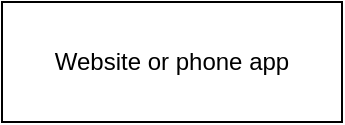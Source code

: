 <mxfile version="20.4.1" type="github"><diagram id="y9n4YD1kzoOTuxYxfn23" name="Page-1"><mxGraphModel dx="1290" dy="768" grid="1" gridSize="10" guides="1" tooltips="1" connect="1" arrows="1" fold="1" page="1" pageScale="1" pageWidth="850" pageHeight="1100" math="0" shadow="0"><root><mxCell id="0"/><mxCell id="1" parent="0"/><mxCell id="9Y4OIMPBfMaRS_MDFEGk-1" value="Website or phone app" style="rounded=0;whiteSpace=wrap;html=1;" vertex="1" parent="1"><mxGeometry x="60" y="120" width="170" height="60" as="geometry"/></mxCell></root></mxGraphModel></diagram></mxfile>